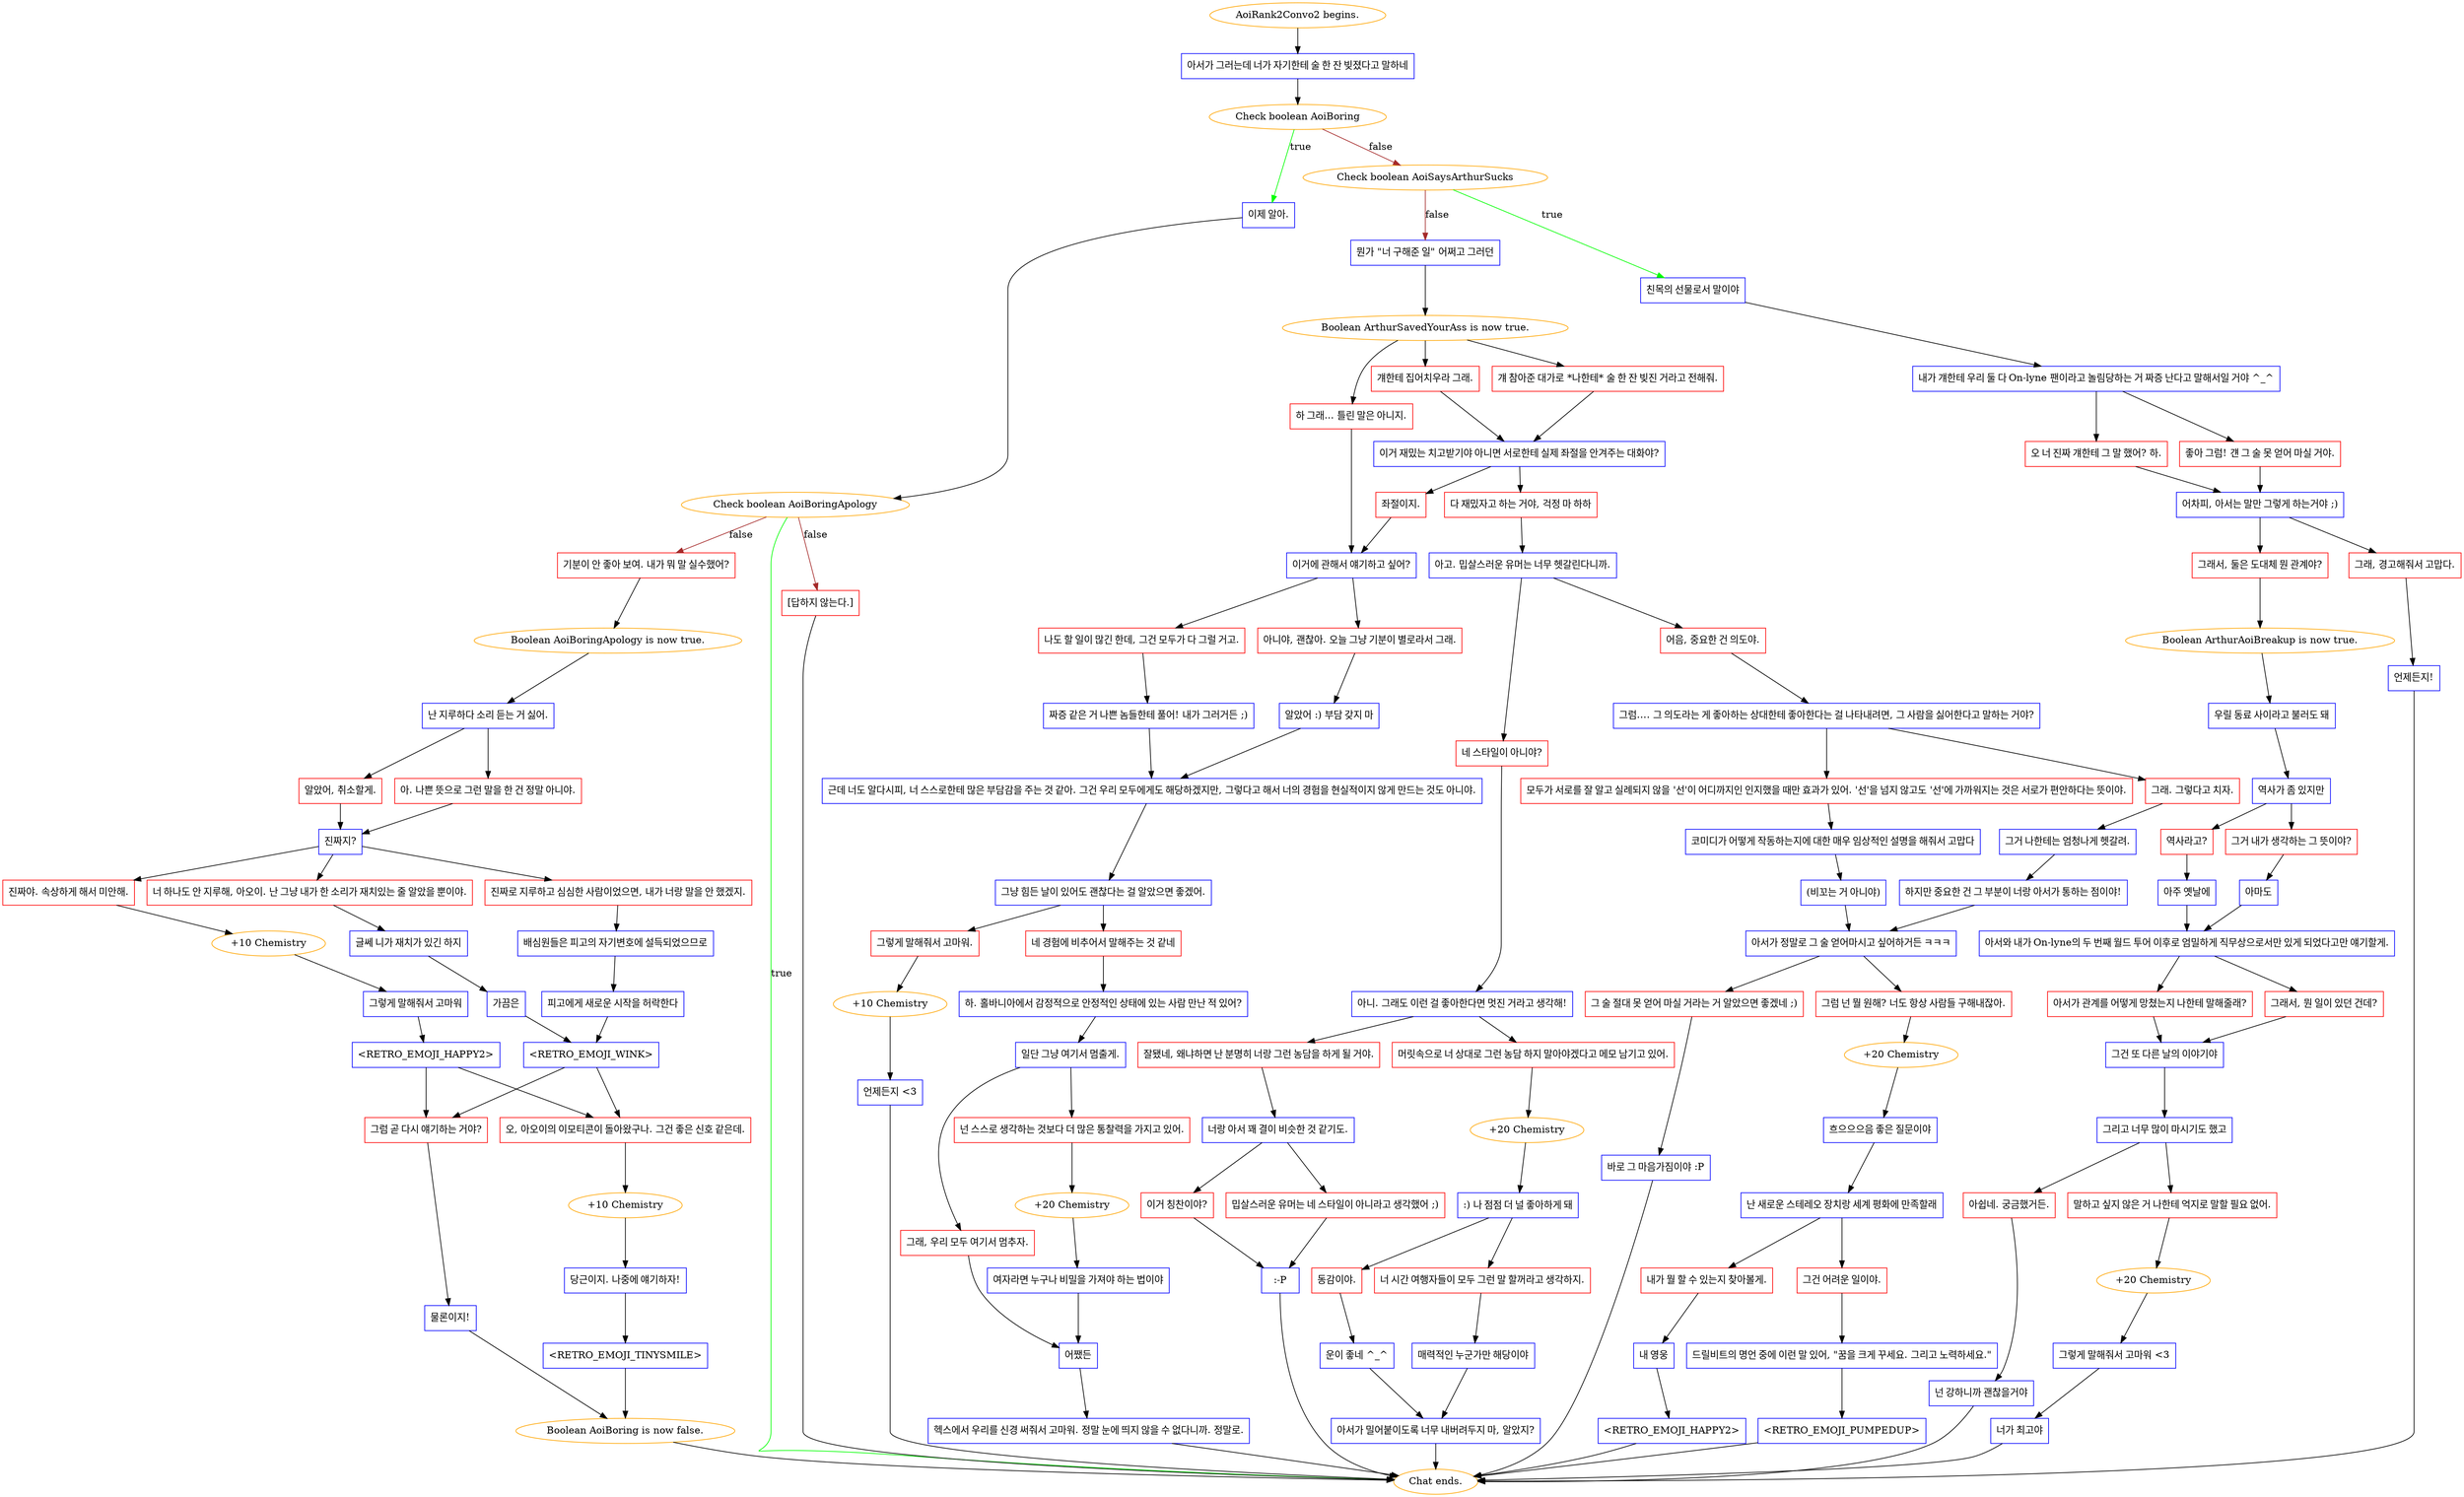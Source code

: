 digraph {
	"AoiRank2Convo2 begins." [color=orange];
		"AoiRank2Convo2 begins." -> j1472481850;
	j1472481850 [label="아서가 그러는데 너가 자기한테 술 한 잔 빚졌다고 말하네",shape=box,color=blue];
		j1472481850 -> j3430342826;
	j3430342826 [label="Check boolean AoiBoring",color=orange];
		j3430342826 -> j3209699669 [label=true,color=green];
		j3430342826 -> j852863502 [label=false,color=brown];
	j3209699669 [label="이제 알아.",shape=box,color=blue];
		j3209699669 -> j2376198656;
	j852863502 [label="Check boolean AoiSaysArthurSucks",color=orange];
		j852863502 -> j2925811362 [label=true,color=green];
		j852863502 -> j2152017112 [label=false,color=brown];
	j2376198656 [label="Check boolean AoiBoringApology",color=orange];
		j2376198656 -> "Chat ends." [label=true,color=green];
		j2376198656 -> j3883565796 [label=false,color=brown];
		j2376198656 -> j283737197 [label=false,color=brown];
	j2925811362 [label="친목의 선물로서 말이야",shape=box,color=blue];
		j2925811362 -> j3907655909;
	j2152017112 [label="뭔가 \"너 구해준 일\" 어쩌고 그러던",shape=box,color=blue];
		j2152017112 -> j3097171279;
	"Chat ends." [color=orange];
	j3883565796 [label="기분이 안 좋아 보여. 내가 뭐 말 실수했어?",shape=box,color=red];
		j3883565796 -> j760844202;
	j283737197 [label="[답하지 않는다.]",shape=box,color=red];
		j283737197 -> "Chat ends.";
	j3907655909 [label="내가 걔한테 우리 둘 다 On-lyne 팬이라고 놀림당하는 거 짜증 난다고 말해서일 거야 ^_^",shape=box,color=blue];
		j3907655909 -> j1231050242;
		j3907655909 -> j2711332003;
	j3097171279 [label="Boolean ArthurSavedYourAss is now true.",color=orange];
		j3097171279 -> j266968782;
		j3097171279 -> j4205618885;
		j3097171279 -> j1174203461;
	j760844202 [label="Boolean AoiBoringApology is now true.",color=orange];
		j760844202 -> j2924881994;
	j1231050242 [label="좋아 그럼! 걘 그 술 못 얻어 마실 거야.",shape=box,color=red];
		j1231050242 -> j985117726;
	j2711332003 [label="오 너 진짜 걔한테 그 말 했어? 하.",shape=box,color=red];
		j2711332003 -> j985117726;
	j266968782 [label="하 그래... 틀린 말은 아니지.",shape=box,color=red];
		j266968782 -> j3932236559;
	j4205618885 [label="걔한테 집어치우라 그래.",shape=box,color=red];
		j4205618885 -> j3603044413;
	j1174203461 [label="걔 참아준 대가로 *나한테* 술 한 잔 빚진 거라고 전해줘.",shape=box,color=red];
		j1174203461 -> j3603044413;
	j2924881994 [label="난 지루하다 소리 듣는 거 싫어.",shape=box,color=blue];
		j2924881994 -> j3022250791;
		j2924881994 -> j1052790379;
	j985117726 [label="어차피, 아서는 말만 그렇게 하는거야 ;)",shape=box,color=blue];
		j985117726 -> j542644029;
		j985117726 -> j2598723234;
	j3932236559 [label="이거에 관해서 얘기하고 싶어?",shape=box,color=blue];
		j3932236559 -> j3139143181;
		j3932236559 -> j900278297;
	j3603044413 [label="이거 재밌는 치고받기야 아니면 서로한테 실제 좌절을 안겨주는 대화야?",shape=box,color=blue];
		j3603044413 -> j2263222728;
		j3603044413 -> j805173084;
	j3022250791 [label="아. 나쁜 뜻으로 그런 말을 한 건 정말 아니야.",shape=box,color=red];
		j3022250791 -> j2672905159;
	j1052790379 [label="알았어, 취소할게.",shape=box,color=red];
		j1052790379 -> j2672905159;
	j542644029 [label="그래, 경고해줘서 고맙다.",shape=box,color=red];
		j542644029 -> j3891236761;
	j2598723234 [label="그래서, 둘은 도대체 뭔 관계야?",shape=box,color=red];
		j2598723234 -> j1342324632;
	j3139143181 [label="아니야, 괜찮아. 오늘 그냥 기분이 별로라서 그래.",shape=box,color=red];
		j3139143181 -> j4075741665;
	j900278297 [label="나도 할 일이 많긴 한데, 그건 모두가 다 그럴 거고.",shape=box,color=red];
		j900278297 -> j2133659380;
	j2263222728 [label="좌절이지.",shape=box,color=red];
		j2263222728 -> j3932236559;
	j805173084 [label="다 재밌자고 하는 거야, 걱정 마 하하",shape=box,color=red];
		j805173084 -> j1781097740;
	j2672905159 [label="진짜지?",shape=box,color=blue];
		j2672905159 -> j3391298762;
		j2672905159 -> j3620289729;
		j2672905159 -> j65367708;
	j3891236761 [label="언제든지!",shape=box,color=blue];
		j3891236761 -> "Chat ends.";
	j1342324632 [label="Boolean ArthurAoiBreakup is now true.",color=orange];
		j1342324632 -> j644843464;
	j4075741665 [label="알았어 :) 부담 갖지 마",shape=box,color=blue];
		j4075741665 -> j1079664212;
	j2133659380 [label="짜증 같은 거 나쁜 놈들한테 풀어! 내가 그러거든 ;)",shape=box,color=blue];
		j2133659380 -> j1079664212;
	j1781097740 [label="아고. 밉살스러운 유머는 너무 헷갈린다니까.",shape=box,color=blue];
		j1781097740 -> j1936590981;
		j1781097740 -> j2223927583;
	j3391298762 [label="진짜야. 속상하게 해서 미안해.",shape=box,color=red];
		j3391298762 -> j1899053372;
	j3620289729 [label="너 하나도 안 지루해, 아오이. 난 그냥 내가 한 소리가 재치있는 줄 알았을 뿐이야.",shape=box,color=red];
		j3620289729 -> j1680171613;
	j65367708 [label="진짜로 지루하고 심심한 사람이었으면, 내가 너랑 말을 안 했겠지.",shape=box,color=red];
		j65367708 -> j2604239220;
	j644843464 [label="우릴 동료 사이라고 불러도 돼",shape=box,color=blue];
		j644843464 -> j1690426243;
	j1079664212 [label="근데 너도 알다시피, 너 스스로한테 많은 부담감을 주는 것 같아. 그건 우리 모두에게도 해당하겠지만, 그렇다고 해서 너의 경험을 현실적이지 않게 만드는 것도 아니야.",shape=box,color=blue];
		j1079664212 -> j1243436771;
	j1936590981 [label="네 스타일이 아니야?",shape=box,color=red];
		j1936590981 -> j3049813669;
	j2223927583 [label="어음, 중요한 건 의도야.",shape=box,color=red];
		j2223927583 -> j3176197495;
	j1899053372 [label="+10 Chemistry",color=orange];
		j1899053372 -> j2638610263;
	j1680171613 [label="글쎄 니가 재치가 있긴 하지",shape=box,color=blue];
		j1680171613 -> j829629011;
	j2604239220 [label="배심원들은 피고의 자기변호에 설득되었으므로",shape=box,color=blue];
		j2604239220 -> j1883829760;
	j1690426243 [label="역사가 좀 있지만",shape=box,color=blue];
		j1690426243 -> j3139324730;
		j1690426243 -> j4026029750;
	j1243436771 [label="그냥 힘든 날이 있어도 괜찮다는 걸 알았으면 좋겠어.",shape=box,color=blue];
		j1243436771 -> j994472387;
		j1243436771 -> j3661353494;
	j3049813669 [label="아니. 그래도 이런 걸 좋아한다면 멋진 거라고 생각해!",shape=box,color=blue];
		j3049813669 -> j817812161;
		j3049813669 -> j237067894;
	j3176197495 [label="그럼…. 그 의도라는 게 좋아하는 상대한테 좋아한다는 걸 나타내려면, 그 사람을 싫어한다고 말하는 거야?",shape=box,color=blue];
		j3176197495 -> j2826916413;
		j3176197495 -> j1707242695;
	j2638610263 [label="그렇게 말해줘서 고마워",shape=box,color=blue];
		j2638610263 -> j1960342251;
	j829629011 [label="가끔은",shape=box,color=blue];
		j829629011 -> j1566555724;
	j1883829760 [label="피고에게 새로운 시작을 허락한다",shape=box,color=blue];
		j1883829760 -> j1566555724;
	j3139324730 [label="그거 내가 생각하는 그 뜻이야?",shape=box,color=red];
		j3139324730 -> j1540810287;
	j4026029750 [label="역사라고?",shape=box,color=red];
		j4026029750 -> j2282371744;
	j994472387 [label="그렇게 말해줘서 고마워.",shape=box,color=red];
		j994472387 -> j2140328739;
	j3661353494 [label="네 경험에 비추어서 말해주는 것 같네",shape=box,color=red];
		j3661353494 -> j100219198;
	j817812161 [label="머릿속으로 너 상대로 그런 농담 하지 말아야겠다고 메모 남기고 있어.",shape=box,color=red];
		j817812161 -> j2439812694;
	j237067894 [label="잘됐네, 왜냐하면 난 분명히 너랑 그런 농담을 하게 될 거야.",shape=box,color=red];
		j237067894 -> j158564971;
	j2826916413 [label="모두가 서로를 잘 알고 실례되지 않을 '선'이 어디까지인 인지했을 때만 효과가 있어. '선'을 넘지 않고도 '선'에 가까워지는 것은 서로가 편안하다는 뜻이야.",shape=box,color=red];
		j2826916413 -> j3104797181;
	j1707242695 [label="그래. 그렇다고 치자.",shape=box,color=red];
		j1707242695 -> j3549957337;
	j1960342251 [label="<RETRO_EMOJI_HAPPY2>",shape=box,color=blue];
		j1960342251 -> j2592453494;
		j1960342251 -> j3313564298;
	j1566555724 [label="<RETRO_EMOJI_WINK>",shape=box,color=blue];
		j1566555724 -> j2592453494;
		j1566555724 -> j3313564298;
	j1540810287 [label="아마도",shape=box,color=blue];
		j1540810287 -> j3261836189;
	j2282371744 [label="아주 옛날에",shape=box,color=blue];
		j2282371744 -> j3261836189;
	j2140328739 [label="+10 Chemistry",color=orange];
		j2140328739 -> j2709232095;
	j100219198 [label="하. 홀바니아에서 감정적으로 안정적인 상태에 있는 사람 만난 적 있어?",shape=box,color=blue];
		j100219198 -> j391535090;
	j2439812694 [label="+20 Chemistry",color=orange];
		j2439812694 -> j1915873280;
	j158564971 [label="너랑 아서 꽤 결이 비슷한 것 같기도.",shape=box,color=blue];
		j158564971 -> j4143298930;
		j158564971 -> j1436192610;
	j3104797181 [label="코미디가 어떻게 작동하는지에 대한 매우 임상적인 설명을 해줘서 고맙다",shape=box,color=blue];
		j3104797181 -> j404832317;
	j3549957337 [label="그거 나한테는 엄청나게 헷갈려.",shape=box,color=blue];
		j3549957337 -> j2905645673;
	j2592453494 [label="그럼 곧 다시 얘기하는 거야?",shape=box,color=red];
		j2592453494 -> j2805837454;
	j3313564298 [label="오, 아오이의 이모티콘이 돌아왔구나. 그건 좋은 신호 같은데.",shape=box,color=red];
		j3313564298 -> j3167383000;
	j3261836189 [label="아서와 내가 On-lyne의 두 번째 월드 투어 이후로 엄밀하게 직무상으로서만 있게 되었다고만 얘기할게.",shape=box,color=blue];
		j3261836189 -> j389088640;
		j3261836189 -> j2837374101;
	j2709232095 [label="언제든지 <3",shape=box,color=blue];
		j2709232095 -> "Chat ends.";
	j391535090 [label="일단 그냥 여기서 멈출게.",shape=box,color=blue];
		j391535090 -> j1137923675;
		j391535090 -> j727470570;
	j1915873280 [label=":) 나 점점 더 널 좋아하게 돼",shape=box,color=blue];
		j1915873280 -> j907044538;
		j1915873280 -> j2854564778;
	j4143298930 [label="이거 칭찬이야?",shape=box,color=red];
		j4143298930 -> j2731114890;
	j1436192610 [label="밉살스러운 유머는 네 스타일이 아니라고 생각했어 ;)",shape=box,color=red];
		j1436192610 -> j2731114890;
	j404832317 [label="(비꼬는 거 아니야)",shape=box,color=blue];
		j404832317 -> j2511633185;
	j2905645673 [label="하지만 중요한 건 그 부분이 너랑 아서가 통하는 점이야!",shape=box,color=blue];
		j2905645673 -> j2511633185;
	j2805837454 [label="물론이지!",shape=box,color=blue];
		j2805837454 -> j2581611291;
	j3167383000 [label="+10 Chemistry",color=orange];
		j3167383000 -> j3635592333;
	j389088640 [label="그래서, 뭔 일이 있던 건데?",shape=box,color=red];
		j389088640 -> j1753498422;
	j2837374101 [label="아서가 관계를 어떻게 망쳤는지 나한테 말해줄래?",shape=box,color=red];
		j2837374101 -> j1753498422;
	j1137923675 [label="넌 스스로 생각하는 것보다 더 많은 통찰력을 가지고 있어.",shape=box,color=red];
		j1137923675 -> j1540312922;
	j727470570 [label="그래, 우리 모두 여기서 멈추자.",shape=box,color=red];
		j727470570 -> j3634359355;
	j907044538 [label="동감이야.",shape=box,color=red];
		j907044538 -> j1312085850;
	j2854564778 [label="너 시간 여행자들이 모두 그런 말 할꺼라고 생각하지.",shape=box,color=red];
		j2854564778 -> j1320231277;
	j2731114890 [label=":-P",shape=box,color=blue];
		j2731114890 -> "Chat ends.";
	j2511633185 [label="아서가 정말로 그 술 얻어마시고 싶어하거든 ㅋㅋㅋ",shape=box,color=blue];
		j2511633185 -> j3696977356;
		j2511633185 -> j1379449731;
	j2581611291 [label="Boolean AoiBoring is now false.",color=orange];
		j2581611291 -> "Chat ends.";
	j3635592333 [label="당근이지. 나중에 얘기하자!",shape=box,color=blue];
		j3635592333 -> j153386734;
	j1753498422 [label="그건 또 다른 날의 이야기야",shape=box,color=blue];
		j1753498422 -> j4149932008;
	j1540312922 [label="+20 Chemistry",color=orange];
		j1540312922 -> j1146379892;
	j3634359355 [label="어쨌든",shape=box,color=blue];
		j3634359355 -> j3686336159;
	j1312085850 [label="운이 좋네 ^_^",shape=box,color=blue];
		j1312085850 -> j3026934666;
	j1320231277 [label="매력적인 누군가만 해당이야",shape=box,color=blue];
		j1320231277 -> j3026934666;
	j3696977356 [label="그 술 절대 못 얻어 마실 거라는 거 알았으면 좋겠네 ;)",shape=box,color=red];
		j3696977356 -> j1088430130;
	j1379449731 [label="그럼 넌 뭘 원해? 너도 항상 사람들 구해내잖아.",shape=box,color=red];
		j1379449731 -> j181800110;
	j153386734 [label="<RETRO_EMOJI_TINYSMILE>",shape=box,color=blue];
		j153386734 -> j2581611291;
	j4149932008 [label="그리고 너무 많이 마시기도 했고",shape=box,color=blue];
		j4149932008 -> j2379027444;
		j4149932008 -> j1405424948;
	j1146379892 [label="여자라면 누구나 비밀을 가져야 하는 법이야",shape=box,color=blue];
		j1146379892 -> j3634359355;
	j3686336159 [label="헥스에서 우리를 신경 써줘서 고마워. 정말 눈에 띄지 않을 수 없다니까. 정말로.",shape=box,color=blue];
		j3686336159 -> "Chat ends.";
	j3026934666 [label="아서가 밀어붙이도록 너무 내버려두지 마, 알았지?",shape=box,color=blue];
		j3026934666 -> "Chat ends.";
	j1088430130 [label="바로 그 마음가짐이야 :P",shape=box,color=blue];
		j1088430130 -> "Chat ends.";
	j181800110 [label="+20 Chemistry",color=orange];
		j181800110 -> j777716773;
	j2379027444 [label="말하고 싶지 않은 거 나한테 억지로 말할 필요 없어.",shape=box,color=red];
		j2379027444 -> j1212426378;
	j1405424948 [label="아쉽네. 궁금했거든.",shape=box,color=red];
		j1405424948 -> j3225215180;
	j777716773 [label="흐으으으음 좋은 질문이야",shape=box,color=blue];
		j777716773 -> j839662177;
	j1212426378 [label="+20 Chemistry",color=orange];
		j1212426378 -> j2031219849;
	j3225215180 [label="넌 강하니까 괜찮을거야",shape=box,color=blue];
		j3225215180 -> "Chat ends.";
	j839662177 [label="난 새로운 스테레오 장치랑 세계 평화에 만족할래",shape=box,color=blue];
		j839662177 -> j193028628;
		j839662177 -> j3664254810;
	j2031219849 [label="그렇게 말해줘서 고마워 <3",shape=box,color=blue];
		j2031219849 -> j1387432091;
	j193028628 [label="내가 뭘 할 수 있는지 찾아볼게.",shape=box,color=red];
		j193028628 -> j4054135491;
	j3664254810 [label="그건 어려운 일이야.",shape=box,color=red];
		j3664254810 -> j3331771284;
	j1387432091 [label="너가 최고야",shape=box,color=blue];
		j1387432091 -> "Chat ends.";
	j4054135491 [label="내 영웅",shape=box,color=blue];
		j4054135491 -> j933707800;
	j3331771284 [label="드릴비트의 명언 중에 이런 말 있어, \"꿈을 크게 꾸세요. 그리고 노력하세요.\"",shape=box,color=blue];
		j3331771284 -> j336425587;
	j933707800 [label="<RETRO_EMOJI_HAPPY2>",shape=box,color=blue];
		j933707800 -> "Chat ends.";
	j336425587 [label="<RETRO_EMOJI_PUMPEDUP>",shape=box,color=blue];
		j336425587 -> "Chat ends.";
}